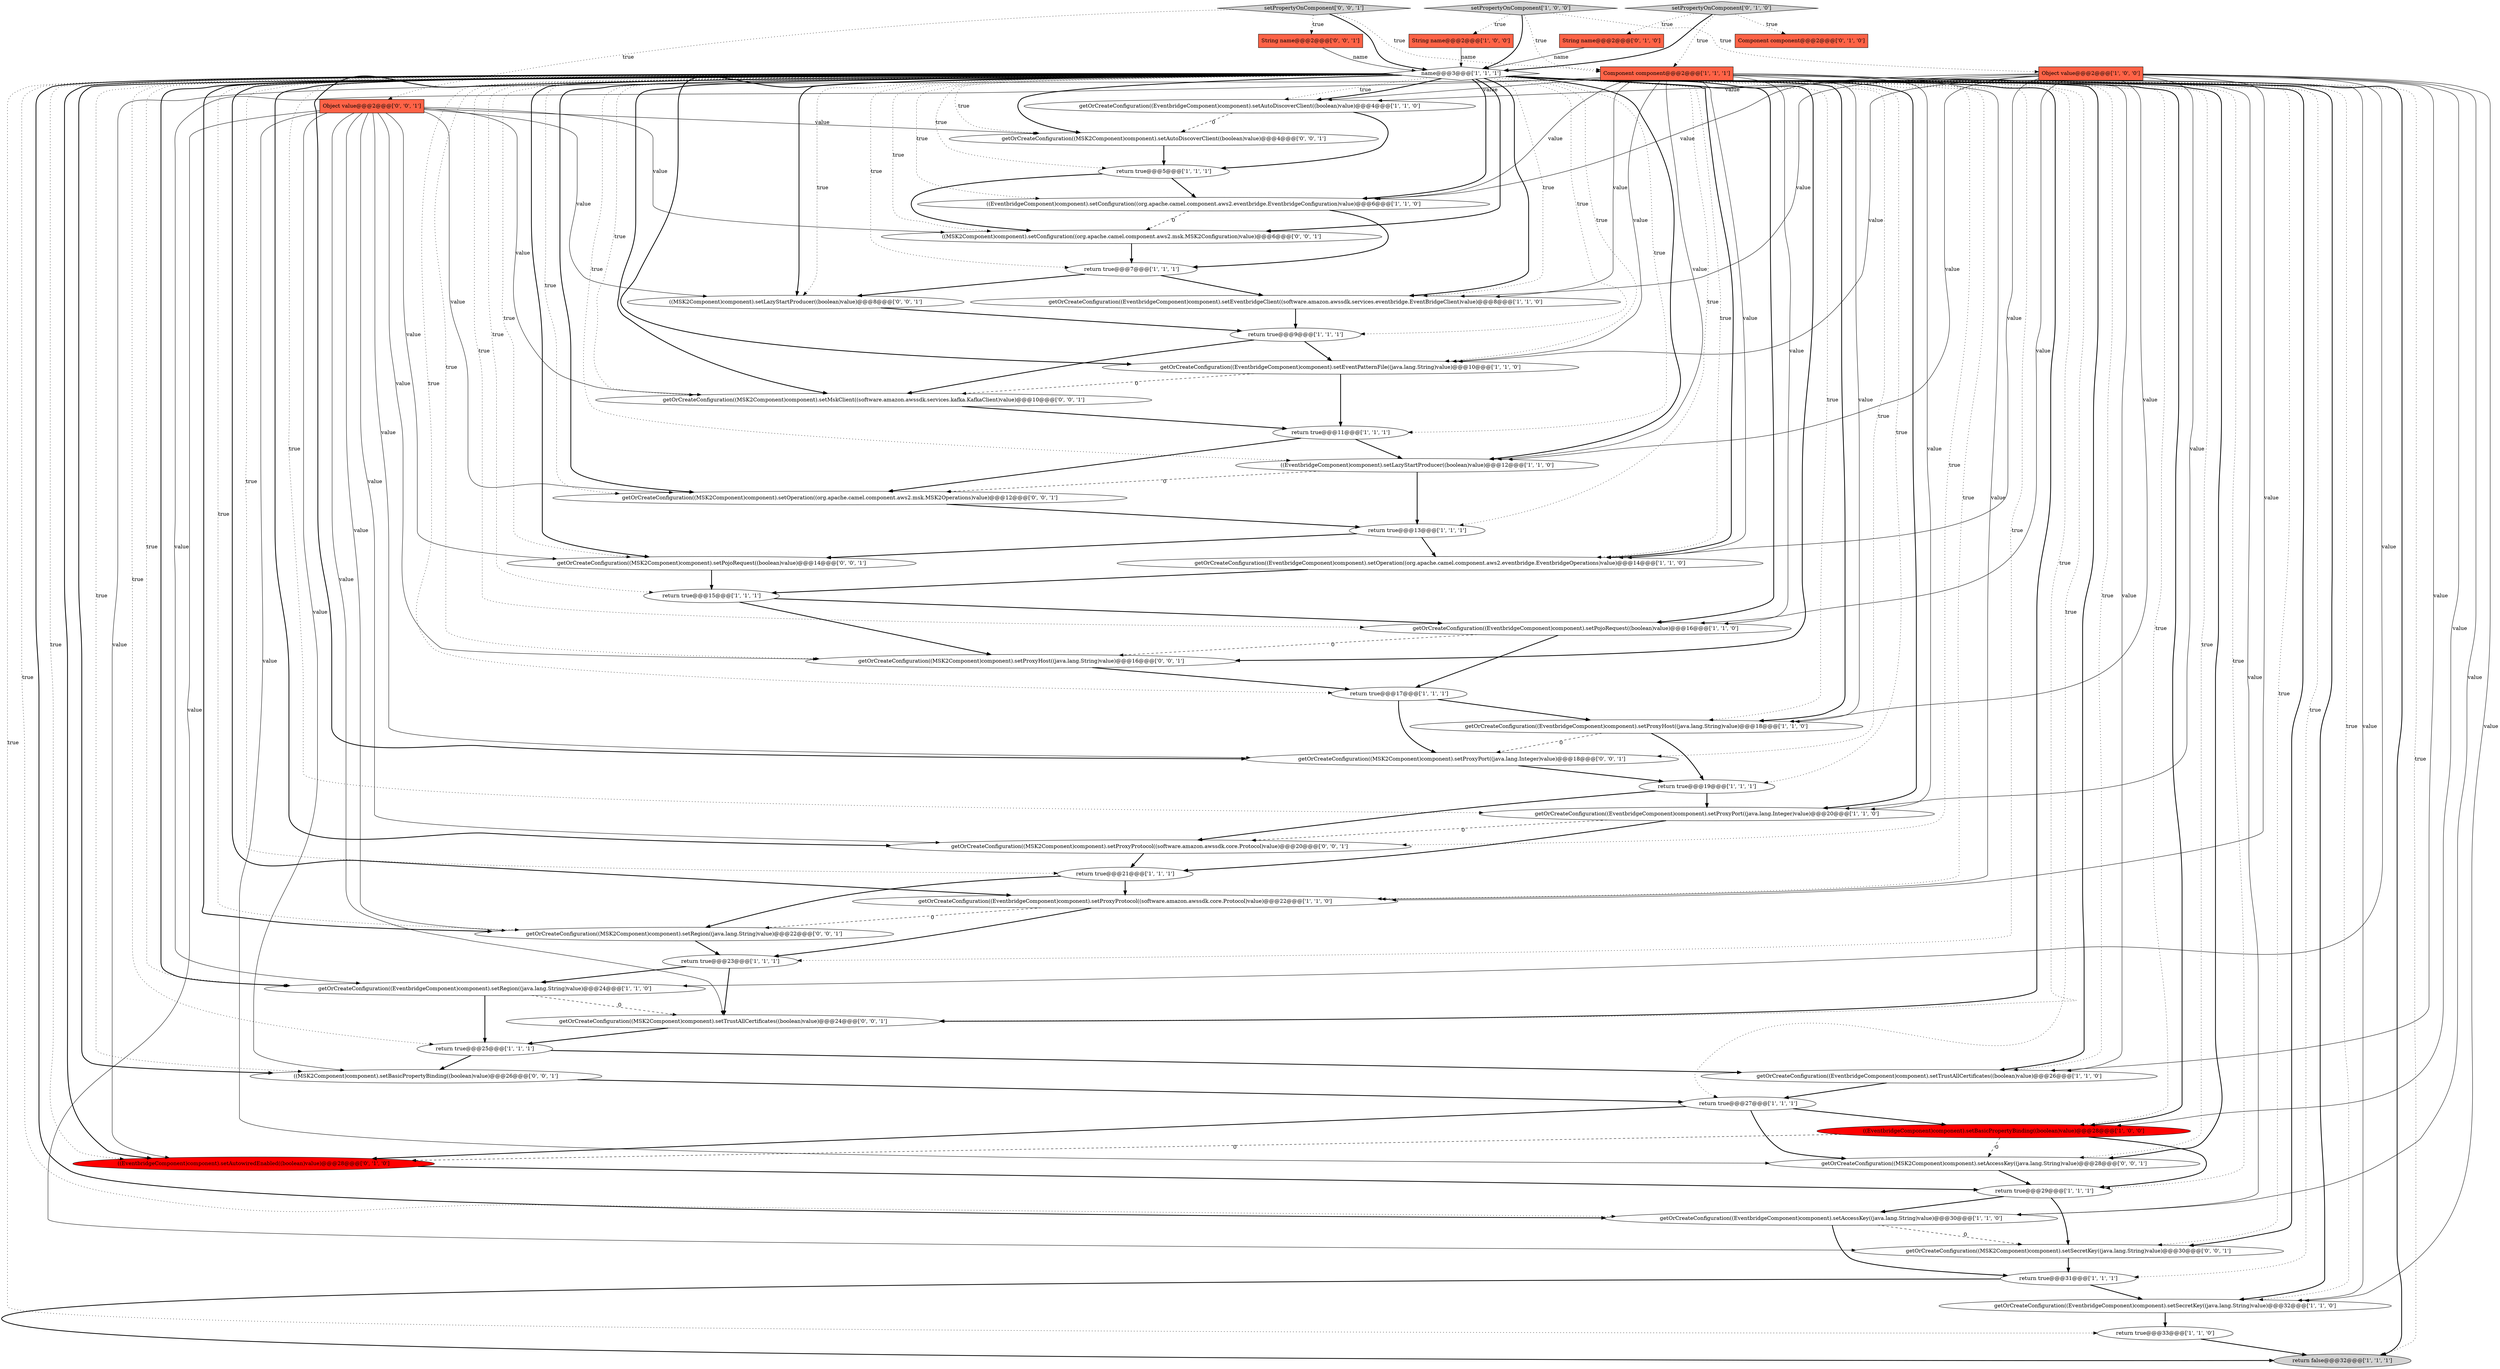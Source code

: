 digraph {
9 [style = filled, label = "getOrCreateConfiguration((EventbridgeComponent)component).setAccessKey((java.lang.String)value)@@@30@@@['1', '1', '0']", fillcolor = white, shape = ellipse image = "AAA0AAABBB1BBB"];
56 [style = filled, label = "getOrCreateConfiguration((MSK2Component)component).setSecretKey((java.lang.String)value)@@@30@@@['0', '0', '1']", fillcolor = white, shape = ellipse image = "AAA0AAABBB3BBB"];
3 [style = filled, label = "return true@@@27@@@['1', '1', '1']", fillcolor = white, shape = ellipse image = "AAA0AAABBB1BBB"];
14 [style = filled, label = "getOrCreateConfiguration((EventbridgeComponent)component).setPojoRequest((boolean)value)@@@16@@@['1', '1', '0']", fillcolor = white, shape = ellipse image = "AAA0AAABBB1BBB"];
16 [style = filled, label = "return false@@@32@@@['1', '1', '1']", fillcolor = lightgray, shape = ellipse image = "AAA0AAABBB1BBB"];
12 [style = filled, label = "return true@@@29@@@['1', '1', '1']", fillcolor = white, shape = ellipse image = "AAA0AAABBB1BBB"];
25 [style = filled, label = "((EventbridgeComponent)component).setBasicPropertyBinding((boolean)value)@@@28@@@['1', '0', '0']", fillcolor = red, shape = ellipse image = "AAA1AAABBB1BBB"];
11 [style = filled, label = "return true@@@17@@@['1', '1', '1']", fillcolor = white, shape = ellipse image = "AAA0AAABBB1BBB"];
23 [style = filled, label = "return true@@@9@@@['1', '1', '1']", fillcolor = white, shape = ellipse image = "AAA0AAABBB1BBB"];
30 [style = filled, label = "return true@@@5@@@['1', '1', '1']", fillcolor = white, shape = ellipse image = "AAA0AAABBB1BBB"];
32 [style = filled, label = "return true@@@31@@@['1', '1', '1']", fillcolor = white, shape = ellipse image = "AAA0AAABBB1BBB"];
28 [style = filled, label = "getOrCreateConfiguration((EventbridgeComponent)component).setProxyPort((java.lang.Integer)value)@@@20@@@['1', '1', '0']", fillcolor = white, shape = ellipse image = "AAA0AAABBB1BBB"];
33 [style = filled, label = "getOrCreateConfiguration((EventbridgeComponent)component).setRegion((java.lang.String)value)@@@24@@@['1', '1', '0']", fillcolor = white, shape = ellipse image = "AAA0AAABBB1BBB"];
22 [style = filled, label = "Object value@@@2@@@['1', '0', '0']", fillcolor = tomato, shape = box image = "AAA0AAABBB1BBB"];
29 [style = filled, label = "getOrCreateConfiguration((EventbridgeComponent)component).setAutoDiscoverClient((boolean)value)@@@4@@@['1', '1', '0']", fillcolor = white, shape = ellipse image = "AAA0AAABBB1BBB"];
37 [style = filled, label = "((EventbridgeComponent)component).setAutowiredEnabled((boolean)value)@@@28@@@['0', '1', '0']", fillcolor = red, shape = ellipse image = "AAA1AAABBB2BBB"];
38 [style = filled, label = "String name@@@2@@@['0', '1', '0']", fillcolor = tomato, shape = box image = "AAA0AAABBB2BBB"];
51 [style = filled, label = "Object value@@@2@@@['0', '0', '1']", fillcolor = tomato, shape = box image = "AAA0AAABBB3BBB"];
35 [style = filled, label = "getOrCreateConfiguration((EventbridgeComponent)component).setProxyHost((java.lang.String)value)@@@18@@@['1', '1', '0']", fillcolor = white, shape = ellipse image = "AAA0AAABBB1BBB"];
15 [style = filled, label = "return true@@@21@@@['1', '1', '1']", fillcolor = white, shape = ellipse image = "AAA0AAABBB1BBB"];
20 [style = filled, label = "getOrCreateConfiguration((EventbridgeComponent)component).setTrustAllCertificates((boolean)value)@@@26@@@['1', '1', '0']", fillcolor = white, shape = ellipse image = "AAA0AAABBB1BBB"];
46 [style = filled, label = "getOrCreateConfiguration((MSK2Component)component).setPojoRequest((boolean)value)@@@14@@@['0', '0', '1']", fillcolor = white, shape = ellipse image = "AAA0AAABBB3BBB"];
8 [style = filled, label = "getOrCreateConfiguration((EventbridgeComponent)component).setEventbridgeClient((software.amazon.awssdk.services.eventbridge.EventBridgeClient)value)@@@8@@@['1', '1', '0']", fillcolor = white, shape = ellipse image = "AAA0AAABBB1BBB"];
49 [style = filled, label = "getOrCreateConfiguration((MSK2Component)component).setProxyProtocol((software.amazon.awssdk.core.Protocol)value)@@@20@@@['0', '0', '1']", fillcolor = white, shape = ellipse image = "AAA0AAABBB3BBB"];
2 [style = filled, label = "((EventbridgeComponent)component).setConfiguration((org.apache.camel.component.aws2.eventbridge.EventbridgeConfiguration)value)@@@6@@@['1', '1', '0']", fillcolor = white, shape = ellipse image = "AAA0AAABBB1BBB"];
42 [style = filled, label = "getOrCreateConfiguration((MSK2Component)component).setTrustAllCertificates((boolean)value)@@@24@@@['0', '0', '1']", fillcolor = white, shape = ellipse image = "AAA0AAABBB3BBB"];
21 [style = filled, label = "String name@@@2@@@['1', '0', '0']", fillcolor = tomato, shape = box image = "AAA0AAABBB1BBB"];
53 [style = filled, label = "((MSK2Component)component).setLazyStartProducer((boolean)value)@@@8@@@['0', '0', '1']", fillcolor = white, shape = ellipse image = "AAA0AAABBB3BBB"];
36 [style = filled, label = "Component component@@@2@@@['0', '1', '0']", fillcolor = tomato, shape = box image = "AAA0AAABBB2BBB"];
31 [style = filled, label = "return true@@@25@@@['1', '1', '1']", fillcolor = white, shape = ellipse image = "AAA0AAABBB1BBB"];
24 [style = filled, label = "getOrCreateConfiguration((EventbridgeComponent)component).setProxyProtocol((software.amazon.awssdk.core.Protocol)value)@@@22@@@['1', '1', '0']", fillcolor = white, shape = ellipse image = "AAA0AAABBB1BBB"];
40 [style = filled, label = "getOrCreateConfiguration((MSK2Component)component).setProxyPort((java.lang.Integer)value)@@@18@@@['0', '0', '1']", fillcolor = white, shape = ellipse image = "AAA0AAABBB3BBB"];
0 [style = filled, label = "return true@@@11@@@['1', '1', '1']", fillcolor = white, shape = ellipse image = "AAA0AAABBB1BBB"];
48 [style = filled, label = "((MSK2Component)component).setConfiguration((org.apache.camel.component.aws2.msk.MSK2Configuration)value)@@@6@@@['0', '0', '1']", fillcolor = white, shape = ellipse image = "AAA0AAABBB3BBB"];
17 [style = filled, label = "getOrCreateConfiguration((EventbridgeComponent)component).setSecretKey((java.lang.String)value)@@@32@@@['1', '1', '0']", fillcolor = white, shape = ellipse image = "AAA0AAABBB1BBB"];
4 [style = filled, label = "setPropertyOnComponent['1', '0', '0']", fillcolor = lightgray, shape = diamond image = "AAA0AAABBB1BBB"];
41 [style = filled, label = "setPropertyOnComponent['0', '0', '1']", fillcolor = lightgray, shape = diamond image = "AAA0AAABBB3BBB"];
1 [style = filled, label = "return true@@@15@@@['1', '1', '1']", fillcolor = white, shape = ellipse image = "AAA0AAABBB1BBB"];
52 [style = filled, label = "getOrCreateConfiguration((MSK2Component)component).setAutoDiscoverClient((boolean)value)@@@4@@@['0', '0', '1']", fillcolor = white, shape = ellipse image = "AAA0AAABBB3BBB"];
55 [style = filled, label = "getOrCreateConfiguration((MSK2Component)component).setMskClient((software.amazon.awssdk.services.kafka.KafkaClient)value)@@@10@@@['0', '0', '1']", fillcolor = white, shape = ellipse image = "AAA0AAABBB3BBB"];
26 [style = filled, label = "Component component@@@2@@@['1', '1', '1']", fillcolor = tomato, shape = box image = "AAA0AAABBB1BBB"];
19 [style = filled, label = "getOrCreateConfiguration((EventbridgeComponent)component).setEventPatternFile((java.lang.String)value)@@@10@@@['1', '1', '0']", fillcolor = white, shape = ellipse image = "AAA0AAABBB1BBB"];
47 [style = filled, label = "getOrCreateConfiguration((MSK2Component)component).setAccessKey((java.lang.String)value)@@@28@@@['0', '0', '1']", fillcolor = white, shape = ellipse image = "AAA0AAABBB3BBB"];
10 [style = filled, label = "return true@@@13@@@['1', '1', '1']", fillcolor = white, shape = ellipse image = "AAA0AAABBB1BBB"];
43 [style = filled, label = "getOrCreateConfiguration((MSK2Component)component).setRegion((java.lang.String)value)@@@22@@@['0', '0', '1']", fillcolor = white, shape = ellipse image = "AAA0AAABBB3BBB"];
50 [style = filled, label = "((MSK2Component)component).setBasicPropertyBinding((boolean)value)@@@26@@@['0', '0', '1']", fillcolor = white, shape = ellipse image = "AAA0AAABBB3BBB"];
6 [style = filled, label = "return true@@@33@@@['1', '1', '0']", fillcolor = white, shape = ellipse image = "AAA0AAABBB1BBB"];
5 [style = filled, label = "return true@@@19@@@['1', '1', '1']", fillcolor = white, shape = ellipse image = "AAA0AAABBB1BBB"];
18 [style = filled, label = "((EventbridgeComponent)component).setLazyStartProducer((boolean)value)@@@12@@@['1', '1', '0']", fillcolor = white, shape = ellipse image = "AAA0AAABBB1BBB"];
45 [style = filled, label = "getOrCreateConfiguration((MSK2Component)component).setOperation((org.apache.camel.component.aws2.msk.MSK2Operations)value)@@@12@@@['0', '0', '1']", fillcolor = white, shape = ellipse image = "AAA0AAABBB3BBB"];
7 [style = filled, label = "return true@@@23@@@['1', '1', '1']", fillcolor = white, shape = ellipse image = "AAA0AAABBB1BBB"];
13 [style = filled, label = "getOrCreateConfiguration((EventbridgeComponent)component).setOperation((org.apache.camel.component.aws2.eventbridge.EventbridgeOperations)value)@@@14@@@['1', '1', '0']", fillcolor = white, shape = ellipse image = "AAA0AAABBB1BBB"];
44 [style = filled, label = "String name@@@2@@@['0', '0', '1']", fillcolor = tomato, shape = box image = "AAA0AAABBB3BBB"];
54 [style = filled, label = "getOrCreateConfiguration((MSK2Component)component).setProxyHost((java.lang.String)value)@@@16@@@['0', '0', '1']", fillcolor = white, shape = ellipse image = "AAA0AAABBB3BBB"];
39 [style = filled, label = "setPropertyOnComponent['0', '1', '0']", fillcolor = lightgray, shape = diamond image = "AAA0AAABBB2BBB"];
27 [style = filled, label = "return true@@@7@@@['1', '1', '1']", fillcolor = white, shape = ellipse image = "AAA0AAABBB1BBB"];
34 [style = filled, label = "name@@@3@@@['1', '1', '1']", fillcolor = white, shape = diamond image = "AAA0AAABBB1BBB"];
34->12 [style = dotted, label="true"];
39->36 [style = dotted, label="true"];
34->46 [style = bold, label=""];
34->45 [style = dotted, label="true"];
34->9 [style = bold, label=""];
51->50 [style = solid, label="value"];
34->20 [style = bold, label=""];
29->30 [style = bold, label=""];
34->56 [style = dotted, label="true"];
26->17 [style = solid, label="value"];
34->29 [style = dotted, label="true"];
34->18 [style = bold, label=""];
35->40 [style = dashed, label="0"];
34->2 [style = dotted, label="true"];
34->9 [style = dotted, label="true"];
34->20 [style = dotted, label="true"];
5->28 [style = bold, label=""];
12->9 [style = bold, label=""];
34->50 [style = bold, label=""];
48->27 [style = bold, label=""];
22->19 [style = solid, label="value"];
13->1 [style = bold, label=""];
29->52 [style = dashed, label="0"];
22->33 [style = solid, label="value"];
26->35 [style = solid, label="value"];
34->23 [style = dotted, label="true"];
31->50 [style = bold, label=""];
34->43 [style = dotted, label="true"];
5->49 [style = bold, label=""];
34->27 [style = dotted, label="true"];
34->24 [style = bold, label=""];
34->2 [style = bold, label=""];
24->43 [style = dashed, label="0"];
34->50 [style = dotted, label="true"];
9->56 [style = dashed, label="0"];
34->17 [style = bold, label=""];
51->40 [style = solid, label="value"];
22->35 [style = solid, label="value"];
41->51 [style = dotted, label="true"];
22->29 [style = solid, label="value"];
25->37 [style = dashed, label="0"];
31->20 [style = bold, label=""];
51->49 [style = solid, label="value"];
34->14 [style = dotted, label="true"];
34->37 [style = dotted, label="true"];
51->52 [style = solid, label="value"];
14->11 [style = bold, label=""];
45->10 [style = bold, label=""];
26->33 [style = solid, label="value"];
34->55 [style = dotted, label="true"];
22->8 [style = solid, label="value"];
34->53 [style = bold, label=""];
34->28 [style = dotted, label="true"];
34->13 [style = dotted, label="true"];
26->9 [style = solid, label="value"];
34->52 [style = dotted, label="true"];
8->23 [style = bold, label=""];
34->48 [style = bold, label=""];
34->19 [style = bold, label=""];
34->47 [style = dotted, label="true"];
22->13 [style = solid, label="value"];
56->32 [style = bold, label=""];
51->53 [style = solid, label="value"];
34->18 [style = dotted, label="true"];
39->34 [style = bold, label=""];
27->53 [style = bold, label=""];
34->52 [style = bold, label=""];
39->26 [style = dotted, label="true"];
34->33 [style = bold, label=""];
9->32 [style = bold, label=""];
34->47 [style = bold, label=""];
34->54 [style = bold, label=""];
50->3 [style = bold, label=""];
42->31 [style = bold, label=""];
20->3 [style = bold, label=""];
34->42 [style = bold, label=""];
22->20 [style = solid, label="value"];
34->7 [style = dotted, label="true"];
34->8 [style = bold, label=""];
18->45 [style = dashed, label="0"];
51->45 [style = solid, label="value"];
26->14 [style = solid, label="value"];
44->34 [style = solid, label="name"];
22->2 [style = solid, label="value"];
35->5 [style = bold, label=""];
7->33 [style = bold, label=""];
34->8 [style = dotted, label="true"];
34->31 [style = dotted, label="true"];
2->48 [style = dashed, label="0"];
22->28 [style = solid, label="value"];
26->20 [style = solid, label="value"];
40->5 [style = bold, label=""];
4->22 [style = dotted, label="true"];
22->14 [style = solid, label="value"];
22->24 [style = solid, label="value"];
22->25 [style = solid, label="value"];
7->42 [style = bold, label=""];
2->27 [style = bold, label=""];
19->55 [style = dashed, label="0"];
34->14 [style = bold, label=""];
34->53 [style = dotted, label="true"];
34->35 [style = bold, label=""];
24->7 [style = bold, label=""];
27->8 [style = bold, label=""];
32->17 [style = bold, label=""];
4->26 [style = dotted, label="true"];
34->29 [style = bold, label=""];
54->11 [style = bold, label=""];
22->18 [style = solid, label="value"];
34->24 [style = dotted, label="true"];
3->37 [style = bold, label=""];
34->40 [style = bold, label=""];
17->6 [style = bold, label=""];
0->45 [style = bold, label=""];
34->49 [style = bold, label=""];
34->10 [style = dotted, label="true"];
34->11 [style = dotted, label="true"];
3->47 [style = bold, label=""];
25->47 [style = dashed, label="0"];
34->55 [style = bold, label=""];
34->1 [style = dotted, label="true"];
32->16 [style = bold, label=""];
28->49 [style = dashed, label="0"];
26->8 [style = solid, label="value"];
34->48 [style = dotted, label="true"];
34->0 [style = dotted, label="true"];
51->46 [style = solid, label="value"];
19->0 [style = bold, label=""];
37->12 [style = bold, label=""];
51->43 [style = solid, label="value"];
34->56 [style = bold, label=""];
43->7 [style = bold, label=""];
4->21 [style = dotted, label="true"];
34->28 [style = bold, label=""];
26->37 [style = solid, label="value"];
21->34 [style = solid, label="name"];
26->13 [style = solid, label="value"];
51->42 [style = solid, label="value"];
22->9 [style = solid, label="value"];
18->10 [style = bold, label=""];
10->13 [style = bold, label=""];
34->35 [style = dotted, label="true"];
38->34 [style = solid, label="name"];
12->56 [style = bold, label=""];
34->16 [style = bold, label=""];
23->19 [style = bold, label=""];
34->15 [style = dotted, label="true"];
1->54 [style = bold, label=""];
34->33 [style = dotted, label="true"];
15->43 [style = bold, label=""];
26->2 [style = solid, label="value"];
49->15 [style = bold, label=""];
14->54 [style = dashed, label="0"];
0->18 [style = bold, label=""];
53->23 [style = bold, label=""];
34->43 [style = bold, label=""];
34->30 [style = dotted, label="true"];
41->44 [style = dotted, label="true"];
41->34 [style = bold, label=""];
34->25 [style = dotted, label="true"];
4->34 [style = bold, label=""];
26->24 [style = solid, label="value"];
34->40 [style = dotted, label="true"];
51->55 [style = solid, label="value"];
34->32 [style = dotted, label="true"];
34->5 [style = dotted, label="true"];
26->18 [style = solid, label="value"];
34->25 [style = bold, label=""];
28->15 [style = bold, label=""];
26->28 [style = solid, label="value"];
3->25 [style = bold, label=""];
47->12 [style = bold, label=""];
39->38 [style = dotted, label="true"];
34->45 [style = bold, label=""];
34->13 [style = bold, label=""];
51->56 [style = solid, label="value"];
10->46 [style = bold, label=""];
55->0 [style = bold, label=""];
11->40 [style = bold, label=""];
51->54 [style = solid, label="value"];
34->49 [style = dotted, label="true"];
11->35 [style = bold, label=""];
26->19 [style = solid, label="value"];
33->42 [style = dashed, label="0"];
51->47 [style = solid, label="value"];
41->26 [style = dotted, label="true"];
51->48 [style = solid, label="value"];
34->3 [style = dotted, label="true"];
34->42 [style = dotted, label="true"];
34->37 [style = bold, label=""];
46->1 [style = bold, label=""];
34->17 [style = dotted, label="true"];
25->12 [style = bold, label=""];
6->16 [style = bold, label=""];
15->24 [style = bold, label=""];
33->31 [style = bold, label=""];
34->6 [style = dotted, label="true"];
22->17 [style = solid, label="value"];
34->46 [style = dotted, label="true"];
34->54 [style = dotted, label="true"];
1->14 [style = bold, label=""];
30->48 [style = bold, label=""];
30->2 [style = bold, label=""];
34->16 [style = dotted, label="true"];
26->29 [style = solid, label="value"];
52->30 [style = bold, label=""];
23->55 [style = bold, label=""];
34->19 [style = dotted, label="true"];
}
